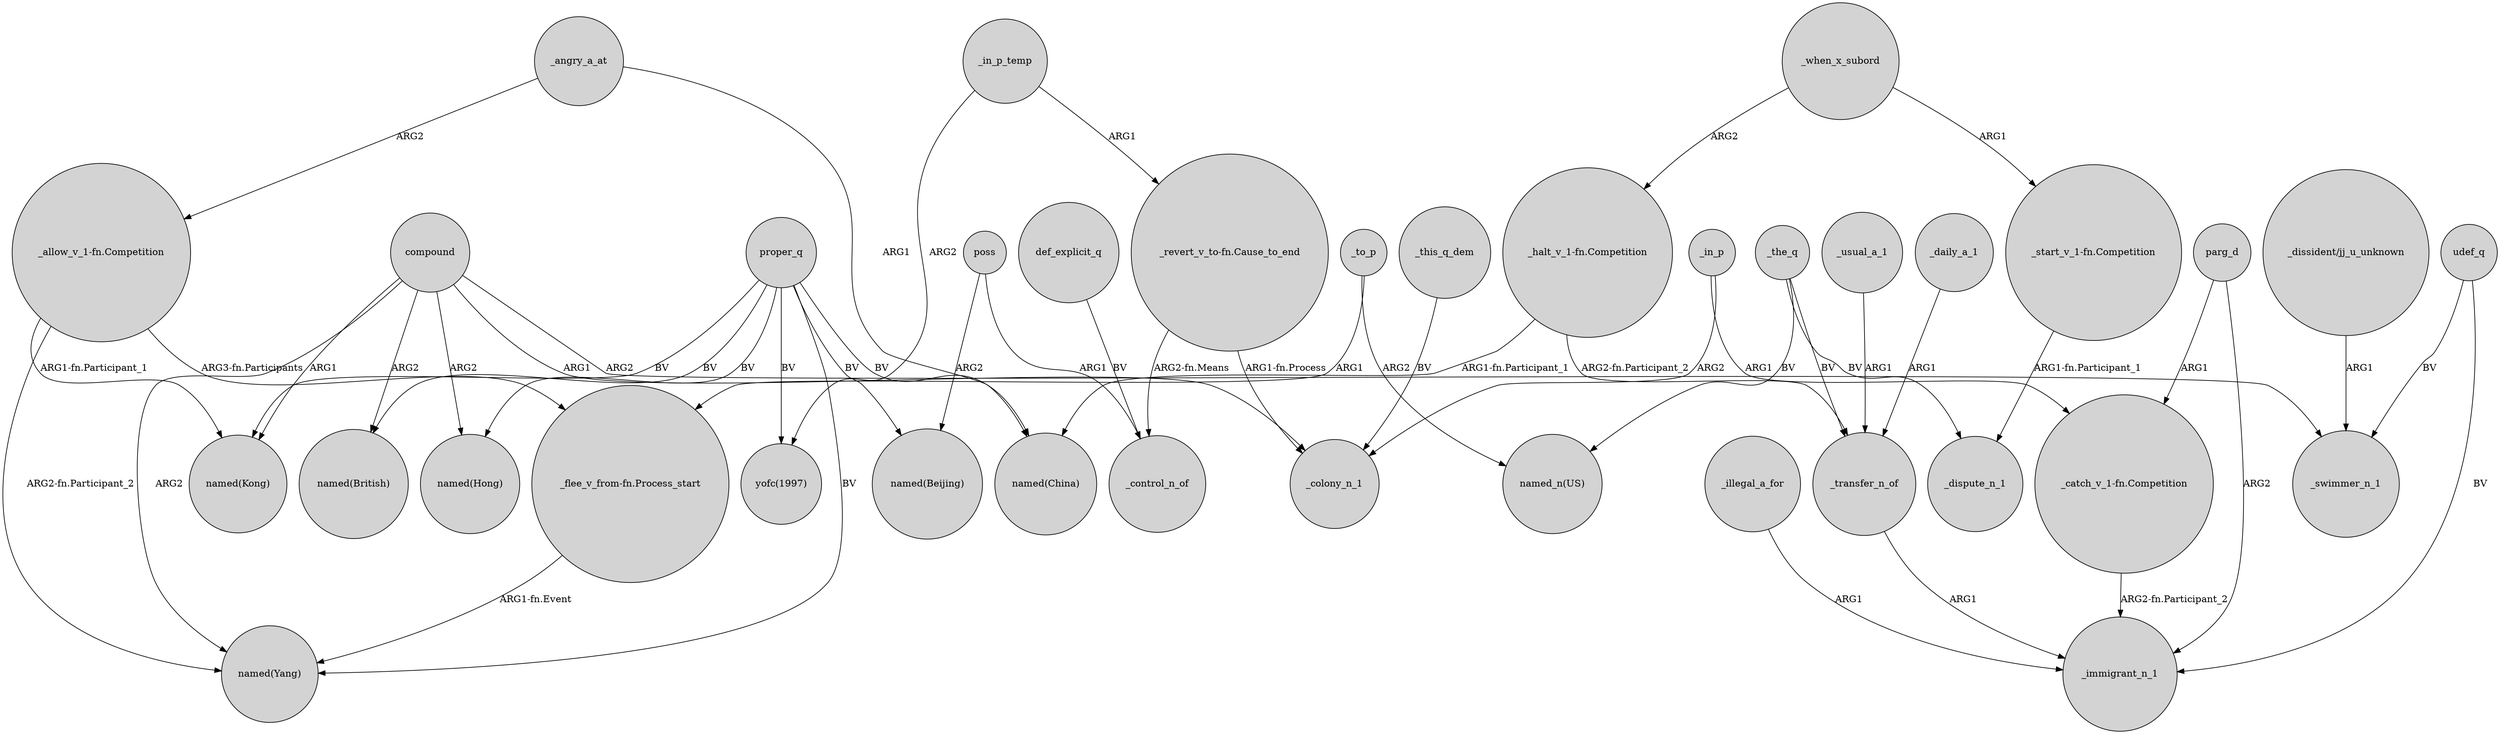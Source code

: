 digraph {
	node [shape=circle style=filled]
	proper_q -> "named(British)" [label=BV]
	_the_q -> _transfer_n_of [label=BV]
	_when_x_subord -> "_start_v_1-fn.Competition" [label=ARG1]
	compound -> _colony_n_1 [label=ARG1]
	def_explicit_q -> _control_n_of [label=BV]
	parg_d -> _immigrant_n_1 [label=ARG2]
	compound -> "named(Yang)" [label=ARG2]
	"_halt_v_1-fn.Competition" -> _transfer_n_of [label="ARG2-fn.Participant_2"]
	_the_q -> "named_n(US)" [label=BV]
	compound -> _swimmer_n_1 [label=ARG2]
	proper_q -> "named(Beijing)" [label=BV]
	udef_q -> _immigrant_n_1 [label=BV]
	"_revert_v_to-fn.Cause_to_end" -> _colony_n_1 [label="ARG1-fn.Process"]
	_in_p -> "_catch_v_1-fn.Competition" [label=ARG1]
	poss -> _control_n_of [label=ARG1]
	_angry_a_at -> "_allow_v_1-fn.Competition" [label=ARG2]
	"_allow_v_1-fn.Competition" -> "named(Yang)" [label="ARG2-fn.Participant_2"]
	udef_q -> _swimmer_n_1 [label=BV]
	_in_p -> _colony_n_1 [label=ARG2]
	"_allow_v_1-fn.Competition" -> "_flee_v_from-fn.Process_start" [label="ARG3-fn.Participants"]
	poss -> "named(Beijing)" [label=ARG2]
	_to_p -> "named_n(US)" [label=ARG2]
	_in_p_temp -> "_revert_v_to-fn.Cause_to_end" [label=ARG1]
	"_allow_v_1-fn.Competition" -> "named(Kong)" [label="ARG1-fn.Participant_1"]
	proper_q -> "named(Kong)" [label=BV]
	compound -> "named(Hong)" [label=ARG2]
	_this_q_dem -> _colony_n_1 [label=BV]
	"_dissident/jj_u_unknown" -> _swimmer_n_1 [label=ARG1]
	"_halt_v_1-fn.Competition" -> "named(China)" [label="ARG1-fn.Participant_1"]
	compound -> "named(Kong)" [label=ARG1]
	proper_q -> "named(Yang)" [label=BV]
	"_flee_v_from-fn.Process_start" -> "named(Yang)" [label="ARG1-fn.Event"]
	_usual_a_1 -> _transfer_n_of [label=ARG1]
	parg_d -> "_catch_v_1-fn.Competition" [label=ARG1]
	compound -> "named(British)" [label=ARG2]
	_angry_a_at -> "named(China)" [label=ARG1]
	_the_q -> _dispute_n_1 [label=BV]
	proper_q -> "named(China)" [label=BV]
	_when_x_subord -> "_halt_v_1-fn.Competition" [label=ARG2]
	_in_p_temp -> "yofc(1997)" [label=ARG2]
	proper_q -> "yofc(1997)" [label=BV]
	_to_p -> "_flee_v_from-fn.Process_start" [label=ARG1]
	_daily_a_1 -> _transfer_n_of [label=ARG1]
	"_catch_v_1-fn.Competition" -> _immigrant_n_1 [label="ARG2-fn.Participant_2"]
	_transfer_n_of -> _immigrant_n_1 [label=ARG1]
	proper_q -> "named(Hong)" [label=BV]
	"_revert_v_to-fn.Cause_to_end" -> _control_n_of [label="ARG2-fn.Means"]
	_illegal_a_for -> _immigrant_n_1 [label=ARG1]
	"_start_v_1-fn.Competition" -> _dispute_n_1 [label="ARG1-fn.Participant_1"]
}
